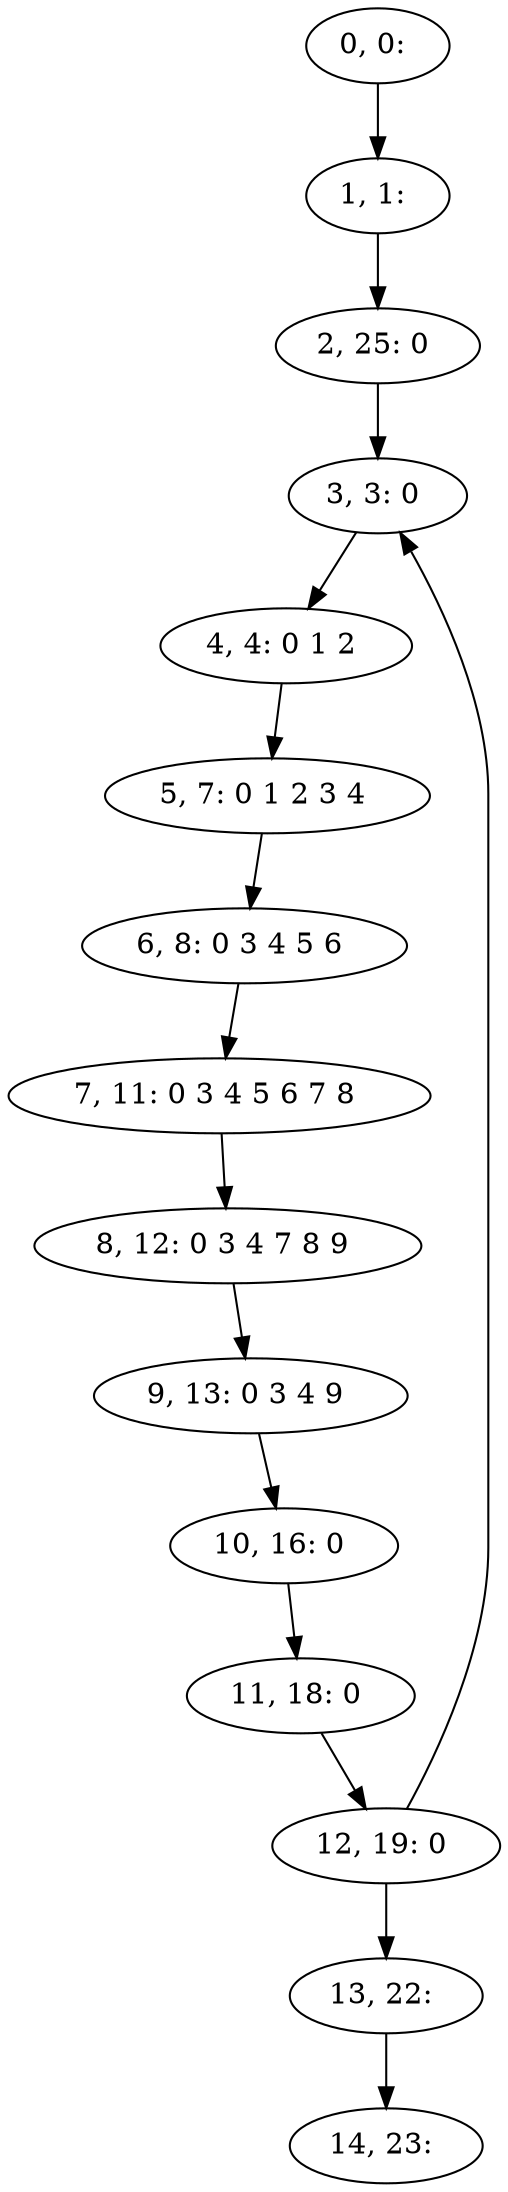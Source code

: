 digraph G {
0[label="0, 0: "];
1[label="1, 1: "];
2[label="2, 25: 0 "];
3[label="3, 3: 0 "];
4[label="4, 4: 0 1 2 "];
5[label="5, 7: 0 1 2 3 4 "];
6[label="6, 8: 0 3 4 5 6 "];
7[label="7, 11: 0 3 4 5 6 7 8 "];
8[label="8, 12: 0 3 4 7 8 9 "];
9[label="9, 13: 0 3 4 9 "];
10[label="10, 16: 0 "];
11[label="11, 18: 0 "];
12[label="12, 19: 0 "];
13[label="13, 22: "];
14[label="14, 23: "];
0->1 ;
1->2 ;
2->3 ;
3->4 ;
4->5 ;
5->6 ;
6->7 ;
7->8 ;
8->9 ;
9->10 ;
10->11 ;
11->12 ;
12->13 ;
12->3 ;
13->14 ;
}
